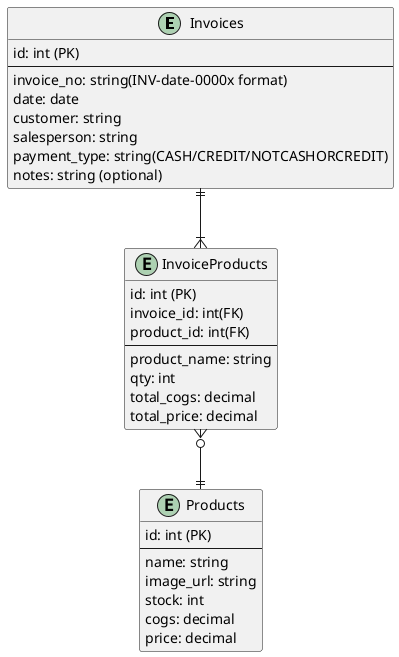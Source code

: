 @startuml ERD

' table_name: invoices
Entity Invoices {
    id: int (PK)
    ---
    invoice_no: string(INV-date-0000x format)
    date: date
    customer: string
    salesperson: string
    payment_type: string(CASH/CREDIT/NOTCASHORCREDIT)
    notes: string (optional)
}

' table_name: invoice_products
Entity InvoiceProducts {
    id: int (PK)
    invoice_id: int(FK)
    product_id: int(FK)
    ---
    product_name: string
    qty: int
    total_cogs: decimal
    total_price: decimal
}

' table_name: products
Entity Products {
    id: int (PK)
    ---
    name: string
    image_url: string
    stock: int
    cogs: decimal
    price: decimal
}

Invoices ||--|{ InvoiceProducts
InvoiceProducts }o--|| Products

@enduml
